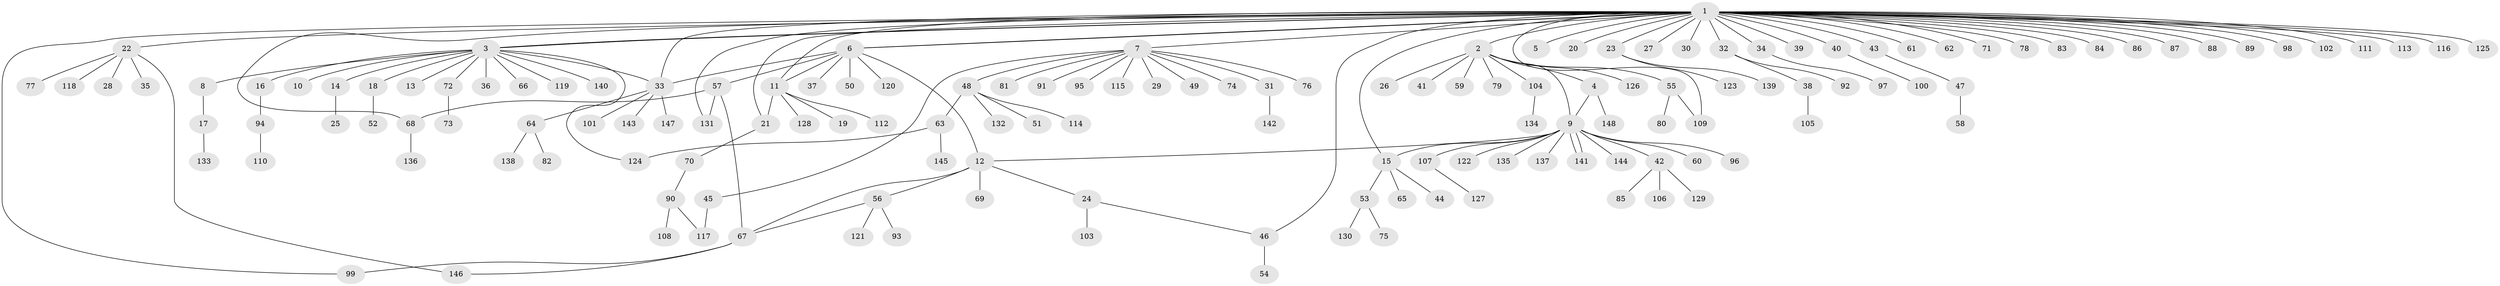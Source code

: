 // coarse degree distribution, {50: 0.008130081300813009, 14: 0.008130081300813009, 3: 0.08130081300813008, 1: 0.7073170731707317, 11: 0.008130081300813009, 15: 0.008130081300813009, 2: 0.11382113821138211, 13: 0.008130081300813009, 5: 0.024390243902439025, 7: 0.008130081300813009, 4: 0.016260162601626018, 6: 0.008130081300813009}
// Generated by graph-tools (version 1.1) at 2025/23/03/03/25 07:23:53]
// undirected, 148 vertices, 167 edges
graph export_dot {
graph [start="1"]
  node [color=gray90,style=filled];
  1;
  2;
  3;
  4;
  5;
  6;
  7;
  8;
  9;
  10;
  11;
  12;
  13;
  14;
  15;
  16;
  17;
  18;
  19;
  20;
  21;
  22;
  23;
  24;
  25;
  26;
  27;
  28;
  29;
  30;
  31;
  32;
  33;
  34;
  35;
  36;
  37;
  38;
  39;
  40;
  41;
  42;
  43;
  44;
  45;
  46;
  47;
  48;
  49;
  50;
  51;
  52;
  53;
  54;
  55;
  56;
  57;
  58;
  59;
  60;
  61;
  62;
  63;
  64;
  65;
  66;
  67;
  68;
  69;
  70;
  71;
  72;
  73;
  74;
  75;
  76;
  77;
  78;
  79;
  80;
  81;
  82;
  83;
  84;
  85;
  86;
  87;
  88;
  89;
  90;
  91;
  92;
  93;
  94;
  95;
  96;
  97;
  98;
  99;
  100;
  101;
  102;
  103;
  104;
  105;
  106;
  107;
  108;
  109;
  110;
  111;
  112;
  113;
  114;
  115;
  116;
  117;
  118;
  119;
  120;
  121;
  122;
  123;
  124;
  125;
  126;
  127;
  128;
  129;
  130;
  131;
  132;
  133;
  134;
  135;
  136;
  137;
  138;
  139;
  140;
  141;
  142;
  143;
  144;
  145;
  146;
  147;
  148;
  1 -- 2;
  1 -- 3;
  1 -- 3;
  1 -- 5;
  1 -- 6;
  1 -- 6;
  1 -- 7;
  1 -- 11;
  1 -- 15;
  1 -- 20;
  1 -- 21;
  1 -- 22;
  1 -- 23;
  1 -- 27;
  1 -- 30;
  1 -- 32;
  1 -- 33;
  1 -- 34;
  1 -- 39;
  1 -- 40;
  1 -- 43;
  1 -- 46;
  1 -- 61;
  1 -- 62;
  1 -- 68;
  1 -- 71;
  1 -- 78;
  1 -- 83;
  1 -- 84;
  1 -- 86;
  1 -- 87;
  1 -- 88;
  1 -- 89;
  1 -- 98;
  1 -- 99;
  1 -- 102;
  1 -- 109;
  1 -- 111;
  1 -- 113;
  1 -- 116;
  1 -- 125;
  1 -- 131;
  2 -- 4;
  2 -- 9;
  2 -- 26;
  2 -- 41;
  2 -- 55;
  2 -- 59;
  2 -- 79;
  2 -- 104;
  2 -- 126;
  3 -- 8;
  3 -- 10;
  3 -- 13;
  3 -- 14;
  3 -- 16;
  3 -- 18;
  3 -- 33;
  3 -- 36;
  3 -- 66;
  3 -- 72;
  3 -- 119;
  3 -- 124;
  3 -- 140;
  4 -- 9;
  4 -- 148;
  6 -- 11;
  6 -- 12;
  6 -- 33;
  6 -- 37;
  6 -- 50;
  6 -- 57;
  6 -- 120;
  7 -- 29;
  7 -- 31;
  7 -- 45;
  7 -- 48;
  7 -- 49;
  7 -- 74;
  7 -- 76;
  7 -- 81;
  7 -- 91;
  7 -- 95;
  7 -- 115;
  8 -- 17;
  9 -- 12;
  9 -- 15;
  9 -- 42;
  9 -- 60;
  9 -- 96;
  9 -- 107;
  9 -- 122;
  9 -- 135;
  9 -- 137;
  9 -- 141;
  9 -- 141;
  9 -- 144;
  11 -- 19;
  11 -- 21;
  11 -- 112;
  11 -- 128;
  12 -- 24;
  12 -- 56;
  12 -- 67;
  12 -- 69;
  14 -- 25;
  15 -- 44;
  15 -- 53;
  15 -- 65;
  16 -- 94;
  17 -- 133;
  18 -- 52;
  21 -- 70;
  22 -- 28;
  22 -- 35;
  22 -- 77;
  22 -- 118;
  22 -- 146;
  23 -- 123;
  23 -- 139;
  24 -- 46;
  24 -- 103;
  31 -- 142;
  32 -- 38;
  32 -- 92;
  33 -- 64;
  33 -- 101;
  33 -- 143;
  33 -- 147;
  34 -- 97;
  38 -- 105;
  40 -- 100;
  42 -- 85;
  42 -- 106;
  42 -- 129;
  43 -- 47;
  45 -- 117;
  46 -- 54;
  47 -- 58;
  48 -- 51;
  48 -- 63;
  48 -- 114;
  48 -- 132;
  53 -- 75;
  53 -- 130;
  55 -- 80;
  55 -- 109;
  56 -- 67;
  56 -- 93;
  56 -- 121;
  57 -- 67;
  57 -- 68;
  57 -- 131;
  63 -- 124;
  63 -- 145;
  64 -- 82;
  64 -- 138;
  67 -- 99;
  67 -- 146;
  68 -- 136;
  70 -- 90;
  72 -- 73;
  90 -- 108;
  90 -- 117;
  94 -- 110;
  104 -- 134;
  107 -- 127;
}
